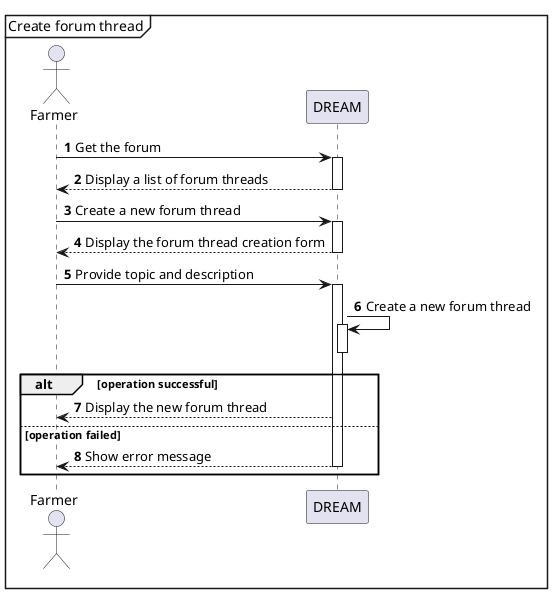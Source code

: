 @startuml Create forum thread

mainframe Create forum thread
autonumber

actor Farmer
participant DREAM

Farmer -> DREAM++: Get the forum
DREAM --> Farmer--: Display a list of forum threads

Farmer -> DREAM++: Create a new forum thread
DREAM --> Farmer--: Display the forum thread creation form

Farmer -> DREAM++: Provide topic and description
DREAM -> DREAM++: Create a new forum thread
deactivate DREAM

alt operation successful
    DREAM --> Farmer : Display the new forum thread
else operation failed
    DREAM --> Farmer--: Show error message
end

@enduml
